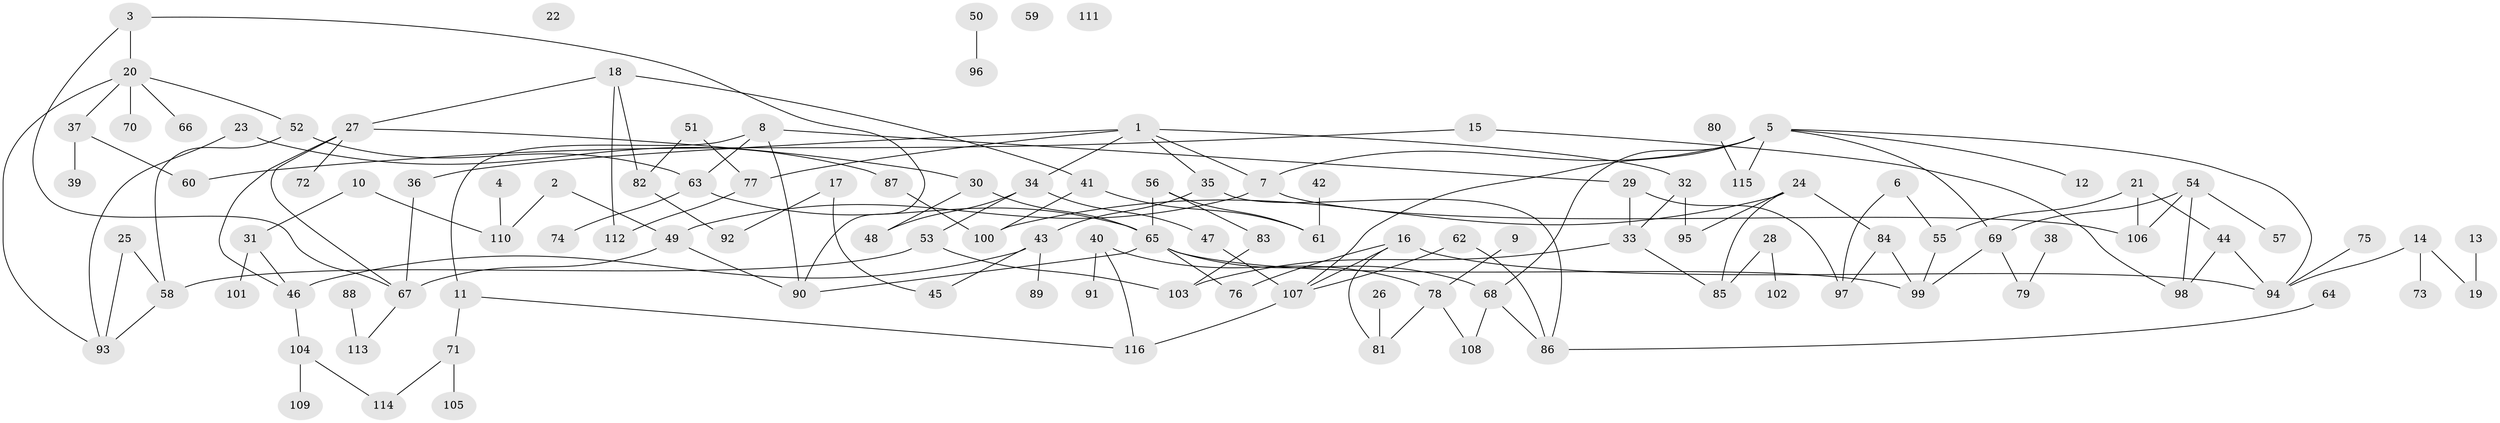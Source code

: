 // coarse degree distribution, {6: 0.07792207792207792, 3: 0.22077922077922077, 1: 0.2077922077922078, 2: 0.2077922077922078, 5: 0.09090909090909091, 4: 0.11688311688311688, 0: 0.05194805194805195, 7: 0.012987012987012988, 9: 0.012987012987012988}
// Generated by graph-tools (version 1.1) at 2025/23/03/03/25 07:23:25]
// undirected, 116 vertices, 151 edges
graph export_dot {
graph [start="1"]
  node [color=gray90,style=filled];
  1;
  2;
  3;
  4;
  5;
  6;
  7;
  8;
  9;
  10;
  11;
  12;
  13;
  14;
  15;
  16;
  17;
  18;
  19;
  20;
  21;
  22;
  23;
  24;
  25;
  26;
  27;
  28;
  29;
  30;
  31;
  32;
  33;
  34;
  35;
  36;
  37;
  38;
  39;
  40;
  41;
  42;
  43;
  44;
  45;
  46;
  47;
  48;
  49;
  50;
  51;
  52;
  53;
  54;
  55;
  56;
  57;
  58;
  59;
  60;
  61;
  62;
  63;
  64;
  65;
  66;
  67;
  68;
  69;
  70;
  71;
  72;
  73;
  74;
  75;
  76;
  77;
  78;
  79;
  80;
  81;
  82;
  83;
  84;
  85;
  86;
  87;
  88;
  89;
  90;
  91;
  92;
  93;
  94;
  95;
  96;
  97;
  98;
  99;
  100;
  101;
  102;
  103;
  104;
  105;
  106;
  107;
  108;
  109;
  110;
  111;
  112;
  113;
  114;
  115;
  116;
  1 -- 7;
  1 -- 32;
  1 -- 34;
  1 -- 35;
  1 -- 36;
  1 -- 77;
  2 -- 49;
  2 -- 110;
  3 -- 20;
  3 -- 67;
  3 -- 90;
  4 -- 110;
  5 -- 7;
  5 -- 12;
  5 -- 68;
  5 -- 69;
  5 -- 94;
  5 -- 107;
  5 -- 115;
  6 -- 55;
  6 -- 97;
  7 -- 49;
  7 -- 106;
  8 -- 11;
  8 -- 29;
  8 -- 63;
  8 -- 90;
  9 -- 78;
  10 -- 31;
  10 -- 110;
  11 -- 71;
  11 -- 116;
  13 -- 19;
  14 -- 19;
  14 -- 73;
  14 -- 94;
  15 -- 60;
  15 -- 98;
  16 -- 76;
  16 -- 81;
  16 -- 94;
  16 -- 107;
  17 -- 45;
  17 -- 92;
  18 -- 27;
  18 -- 41;
  18 -- 82;
  18 -- 112;
  20 -- 37;
  20 -- 52;
  20 -- 66;
  20 -- 70;
  20 -- 93;
  21 -- 44;
  21 -- 55;
  21 -- 106;
  23 -- 87;
  23 -- 93;
  24 -- 84;
  24 -- 85;
  24 -- 95;
  24 -- 100;
  25 -- 58;
  25 -- 93;
  26 -- 81;
  27 -- 30;
  27 -- 46;
  27 -- 67;
  27 -- 72;
  28 -- 85;
  28 -- 102;
  29 -- 33;
  29 -- 97;
  30 -- 48;
  30 -- 65;
  31 -- 46;
  31 -- 101;
  32 -- 33;
  32 -- 95;
  33 -- 85;
  33 -- 103;
  34 -- 47;
  34 -- 48;
  34 -- 53;
  35 -- 43;
  35 -- 86;
  36 -- 67;
  37 -- 39;
  37 -- 60;
  38 -- 79;
  40 -- 78;
  40 -- 91;
  40 -- 116;
  41 -- 61;
  41 -- 100;
  42 -- 61;
  43 -- 45;
  43 -- 46;
  43 -- 89;
  44 -- 94;
  44 -- 98;
  46 -- 104;
  47 -- 107;
  49 -- 67;
  49 -- 90;
  50 -- 96;
  51 -- 77;
  51 -- 82;
  52 -- 58;
  52 -- 63;
  53 -- 58;
  53 -- 103;
  54 -- 57;
  54 -- 69;
  54 -- 98;
  54 -- 106;
  55 -- 99;
  56 -- 61;
  56 -- 65;
  56 -- 83;
  58 -- 93;
  62 -- 86;
  62 -- 107;
  63 -- 65;
  63 -- 74;
  64 -- 86;
  65 -- 68;
  65 -- 76;
  65 -- 90;
  65 -- 99;
  67 -- 113;
  68 -- 86;
  68 -- 108;
  69 -- 79;
  69 -- 99;
  71 -- 105;
  71 -- 114;
  75 -- 94;
  77 -- 112;
  78 -- 81;
  78 -- 108;
  80 -- 115;
  82 -- 92;
  83 -- 103;
  84 -- 97;
  84 -- 99;
  87 -- 100;
  88 -- 113;
  104 -- 109;
  104 -- 114;
  107 -- 116;
}
